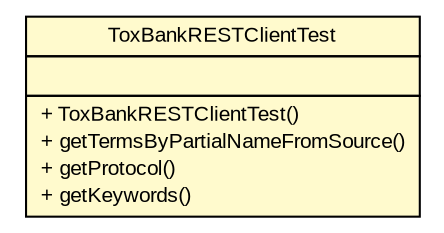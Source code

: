 #!/usr/local/bin/dot
#
# Class diagram 
# Generated by UmlGraph version 4.6 (http://www.spinellis.gr/sw/umlgraph)
#

digraph G {
	edge [fontname="arial",fontsize=10,labelfontname="arial",labelfontsize=10];
	node [fontname="arial",fontsize=10,shape=plaintext];
	// net.toxbank.isa.creator.plugin.test.ToxBankRESTClientTest
	c2 [label=<<table border="0" cellborder="1" cellspacing="0" cellpadding="2" port="p" bgcolor="lemonChiffon" href="./ToxBankRESTClientTest.html">
		<tr><td><table border="0" cellspacing="0" cellpadding="1">
			<tr><td> ToxBankRESTClientTest </td></tr>
		</table></td></tr>
		<tr><td><table border="0" cellspacing="0" cellpadding="1">
			<tr><td align="left">  </td></tr>
		</table></td></tr>
		<tr><td><table border="0" cellspacing="0" cellpadding="1">
			<tr><td align="left"> + ToxBankRESTClientTest() </td></tr>
			<tr><td align="left"> + getTermsByPartialNameFromSource() </td></tr>
			<tr><td align="left"> + getProtocol() </td></tr>
			<tr><td align="left"> + getKeywords() </td></tr>
		</table></td></tr>
		</table>>, fontname="arial", fontcolor="black", fontsize=10.0];
}

